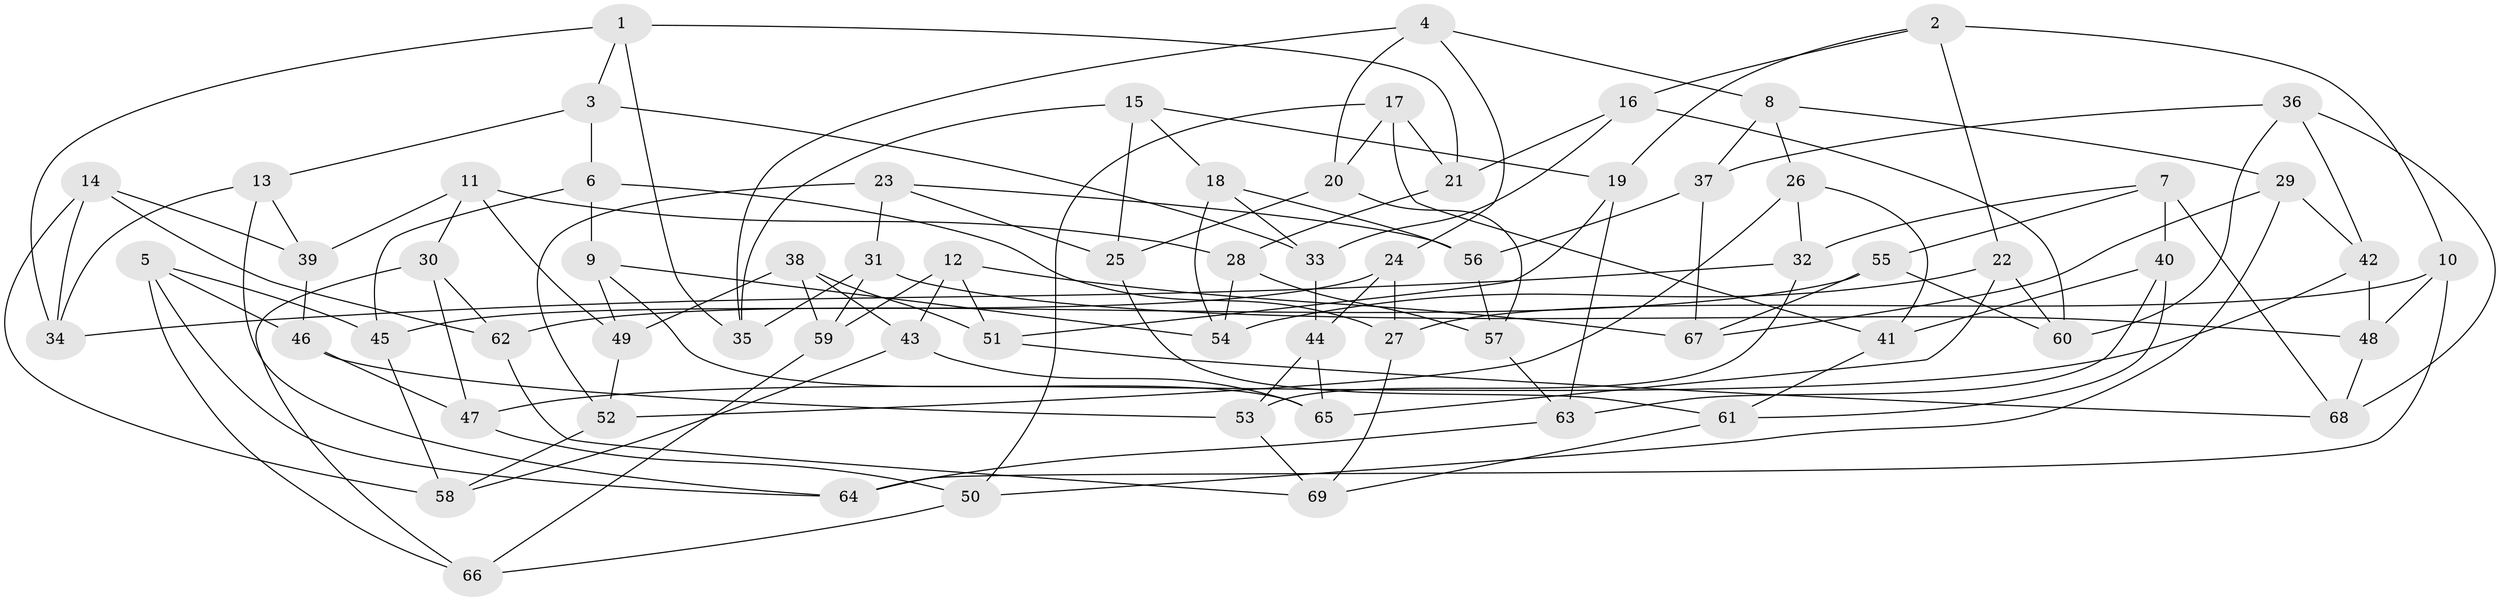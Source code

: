 // coarse degree distribution, {5: 0.2972972972972973, 6: 0.5405405405405406, 4: 0.13513513513513514, 3: 0.02702702702702703}
// Generated by graph-tools (version 1.1) at 2025/38/03/04/25 23:38:18]
// undirected, 69 vertices, 138 edges
graph export_dot {
  node [color=gray90,style=filled];
  1;
  2;
  3;
  4;
  5;
  6;
  7;
  8;
  9;
  10;
  11;
  12;
  13;
  14;
  15;
  16;
  17;
  18;
  19;
  20;
  21;
  22;
  23;
  24;
  25;
  26;
  27;
  28;
  29;
  30;
  31;
  32;
  33;
  34;
  35;
  36;
  37;
  38;
  39;
  40;
  41;
  42;
  43;
  44;
  45;
  46;
  47;
  48;
  49;
  50;
  51;
  52;
  53;
  54;
  55;
  56;
  57;
  58;
  59;
  60;
  61;
  62;
  63;
  64;
  65;
  66;
  67;
  68;
  69;
  1 -- 35;
  1 -- 3;
  1 -- 21;
  1 -- 34;
  2 -- 16;
  2 -- 22;
  2 -- 10;
  2 -- 19;
  3 -- 6;
  3 -- 33;
  3 -- 13;
  4 -- 35;
  4 -- 8;
  4 -- 24;
  4 -- 20;
  5 -- 46;
  5 -- 45;
  5 -- 64;
  5 -- 66;
  6 -- 9;
  6 -- 45;
  6 -- 27;
  7 -- 32;
  7 -- 55;
  7 -- 40;
  7 -- 68;
  8 -- 37;
  8 -- 29;
  8 -- 26;
  9 -- 65;
  9 -- 54;
  9 -- 49;
  10 -- 27;
  10 -- 64;
  10 -- 48;
  11 -- 49;
  11 -- 30;
  11 -- 28;
  11 -- 39;
  12 -- 59;
  12 -- 67;
  12 -- 43;
  12 -- 51;
  13 -- 34;
  13 -- 39;
  13 -- 64;
  14 -- 62;
  14 -- 39;
  14 -- 58;
  14 -- 34;
  15 -- 35;
  15 -- 19;
  15 -- 18;
  15 -- 25;
  16 -- 33;
  16 -- 60;
  16 -- 21;
  17 -- 21;
  17 -- 20;
  17 -- 50;
  17 -- 41;
  18 -- 56;
  18 -- 54;
  18 -- 33;
  19 -- 63;
  19 -- 51;
  20 -- 25;
  20 -- 57;
  21 -- 28;
  22 -- 54;
  22 -- 65;
  22 -- 60;
  23 -- 31;
  23 -- 52;
  23 -- 25;
  23 -- 56;
  24 -- 44;
  24 -- 45;
  24 -- 27;
  25 -- 61;
  26 -- 41;
  26 -- 52;
  26 -- 32;
  27 -- 69;
  28 -- 54;
  28 -- 57;
  29 -- 50;
  29 -- 42;
  29 -- 67;
  30 -- 62;
  30 -- 47;
  30 -- 66;
  31 -- 48;
  31 -- 35;
  31 -- 59;
  32 -- 53;
  32 -- 34;
  33 -- 44;
  36 -- 42;
  36 -- 37;
  36 -- 60;
  36 -- 68;
  37 -- 56;
  37 -- 67;
  38 -- 59;
  38 -- 43;
  38 -- 51;
  38 -- 49;
  39 -- 46;
  40 -- 41;
  40 -- 63;
  40 -- 61;
  41 -- 61;
  42 -- 47;
  42 -- 48;
  43 -- 65;
  43 -- 58;
  44 -- 53;
  44 -- 65;
  45 -- 58;
  46 -- 47;
  46 -- 53;
  47 -- 50;
  48 -- 68;
  49 -- 52;
  50 -- 66;
  51 -- 68;
  52 -- 58;
  53 -- 69;
  55 -- 62;
  55 -- 67;
  55 -- 60;
  56 -- 57;
  57 -- 63;
  59 -- 66;
  61 -- 69;
  62 -- 69;
  63 -- 64;
}
